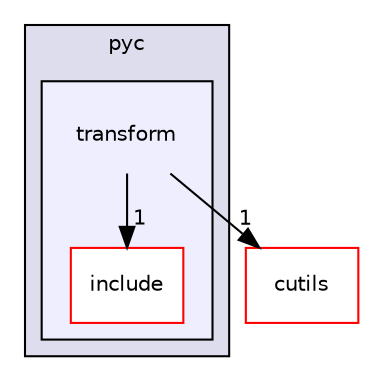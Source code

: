 digraph "transform" {
  compound=true
  node [ fontsize="10", fontname="Helvetica"];
  edge [ labelfontsize="10", labelfontname="Helvetica"];
  subgraph clusterdir_ec4844e93998863f4e611fcf0d12b86b {
    graph [ bgcolor="#ddddee", pencolor="black", label="pyc" fontname="Helvetica", fontsize="10", URL="dir_ec4844e93998863f4e611fcf0d12b86b.html"]
  subgraph clusterdir_6b18cf1b3d22ec0e85e9a35c5fdf86f0 {
    graph [ bgcolor="#eeeeff", pencolor="black", label="" URL="dir_6b18cf1b3d22ec0e85e9a35c5fdf86f0.html"];
    dir_6b18cf1b3d22ec0e85e9a35c5fdf86f0 [shape=plaintext label="transform"];
    dir_59e00e40f11d3f61b592db8fbb303392 [shape=box label="include" color="red" fillcolor="white" style="filled" URL="dir_59e00e40f11d3f61b592db8fbb303392.html"];
  }
  }
  dir_7d596e10f659c7c79419b1771c79b610 [shape=box label="cutils" fillcolor="white" style="filled" color="red" URL="dir_7d596e10f659c7c79419b1771c79b610.html"];
  dir_6b18cf1b3d22ec0e85e9a35c5fdf86f0->dir_59e00e40f11d3f61b592db8fbb303392 [headlabel="1", labeldistance=1.5 headhref="dir_000213_000214.html"];
  dir_6b18cf1b3d22ec0e85e9a35c5fdf86f0->dir_7d596e10f659c7c79419b1771c79b610 [headlabel="1", labeldistance=1.5 headhref="dir_000213_000216.html"];
}
